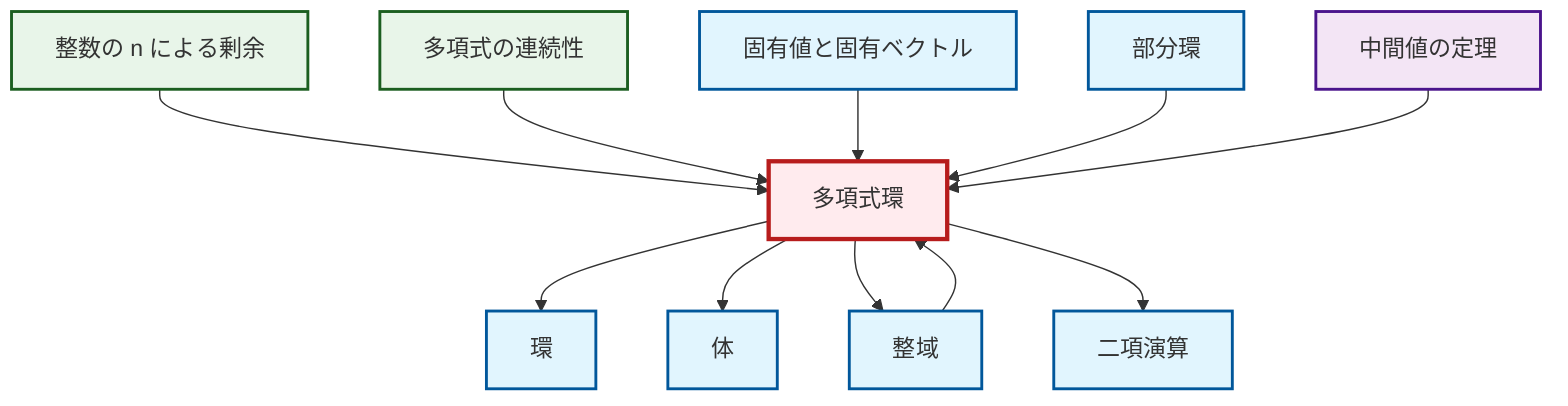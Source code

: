 graph TD
    classDef definition fill:#e1f5fe,stroke:#01579b,stroke-width:2px
    classDef theorem fill:#f3e5f5,stroke:#4a148c,stroke-width:2px
    classDef axiom fill:#fff3e0,stroke:#e65100,stroke-width:2px
    classDef example fill:#e8f5e9,stroke:#1b5e20,stroke-width:2px
    classDef current fill:#ffebee,stroke:#b71c1c,stroke-width:3px
    def-field["体"]:::definition
    def-eigenvalue-eigenvector["固有値と固有ベクトル"]:::definition
    ex-polynomial-continuity["多項式の連続性"]:::example
    def-binary-operation["二項演算"]:::definition
    def-polynomial-ring["多項式環"]:::definition
    def-integral-domain["整域"]:::definition
    def-subring["部分環"]:::definition
    def-ring["環"]:::definition
    ex-quotient-integers-mod-n["整数の n による剰余"]:::example
    thm-intermediate-value["中間値の定理"]:::theorem
    ex-quotient-integers-mod-n --> def-polynomial-ring
    def-polynomial-ring --> def-ring
    def-polynomial-ring --> def-field
    ex-polynomial-continuity --> def-polynomial-ring
    def-eigenvalue-eigenvector --> def-polynomial-ring
    def-subring --> def-polynomial-ring
    def-polynomial-ring --> def-integral-domain
    def-integral-domain --> def-polynomial-ring
    thm-intermediate-value --> def-polynomial-ring
    def-polynomial-ring --> def-binary-operation
    class def-polynomial-ring current